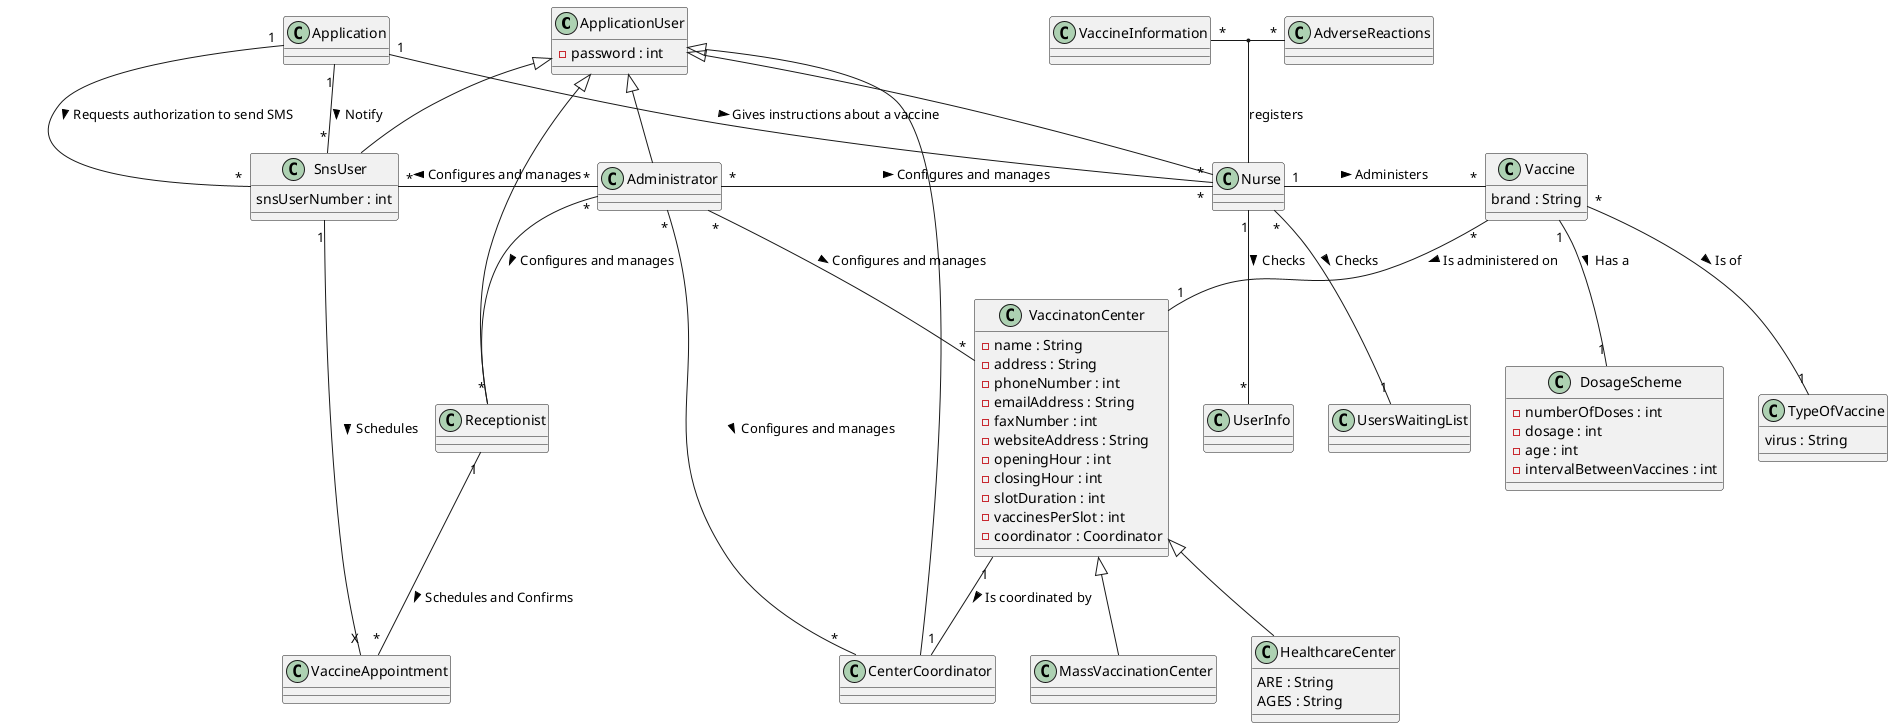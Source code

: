 @startuml
'https://plantuml.com/class-diagram

class ApplicationUser {
-password : int
}

class SnsUser extends ApplicationUser{
snsUserNumber : int
}

class Administrator extends ApplicationUser

class Receptionist extends ApplicationUser

class CenterCoordinator extends ApplicationUser

class Application

class Nurse extends ApplicationUser

class UsersWaitingList

class Vaccine {
brand : String
}
class DosageScheme {
-numberOfDoses : int
-dosage : int
-age : int
-intervalBetweenVaccines : int
}

class TypeOfVaccine {
virus : String
}

class VaccinatonCenter {
-name : String
-address : String
-phoneNumber : int
-emailAddress : String
-faxNumber : int
-websiteAddress : String
-openingHour : int
-closingHour : int
-slotDuration : int
-vaccinesPerSlot : int
-coordinator : Coordinator
}

class MassVaccinationCenter extends VaccinatonCenter {

}

class HealthcareCenter extends VaccinatonCenter {
ARE : String
AGES : String
}
class VaccineAppointment

class UserInfo

Administrator "*" -l- "*" SnsUser : Configures and manages >
Administrator "*" -- "*" Receptionist : Configures and manages >
Administrator "*" -- "*" CenterCoordinator : Configures and manages >
Administrator "*" -r-- "*" Nurse : Configures and manages >
Administrator "*" -r-- "*" VaccinatonCenter : Configures and manages >




'PODES RETIRAR ESSE L que faz boa diferença no diagrama e ver como preferes!
SnsUser "*" -l- "1" Application : Requests authorization to send SMS <
'__________________

Nurse "*" -- "1" UsersWaitingList : Checks >
Nurse "1" -r-- "*" Vaccine : Administers >
Vaccine "1" -- "1" DosageScheme : Has a >
Vaccine "*" -- "1" TypeOfVaccine :  Is of >
Vaccine "*" -- "1" VaccinatonCenter : Is administered on >
Nurse "1" -- "*" UserInfo : Checks >

Receptionist "1" -- "*" VaccineAppointment : Schedules and Confirms >
SnsUser "1" -- "X" VaccineAppointment : Schedules >

VaccinatonCenter "1" -- "1" CenterCoordinator : Is coordinated by >
Application "1" -- "*" Nurse  : Gives instructions about a vaccine >
Application "1" -- "*" SnsUser : Notify >

class VaccineInformation
class AdverseReactions

VaccineInformation "*" - "*" AdverseReactions
(VaccineInformation, AdverseReactions) -- Nurse : registers


@enduml